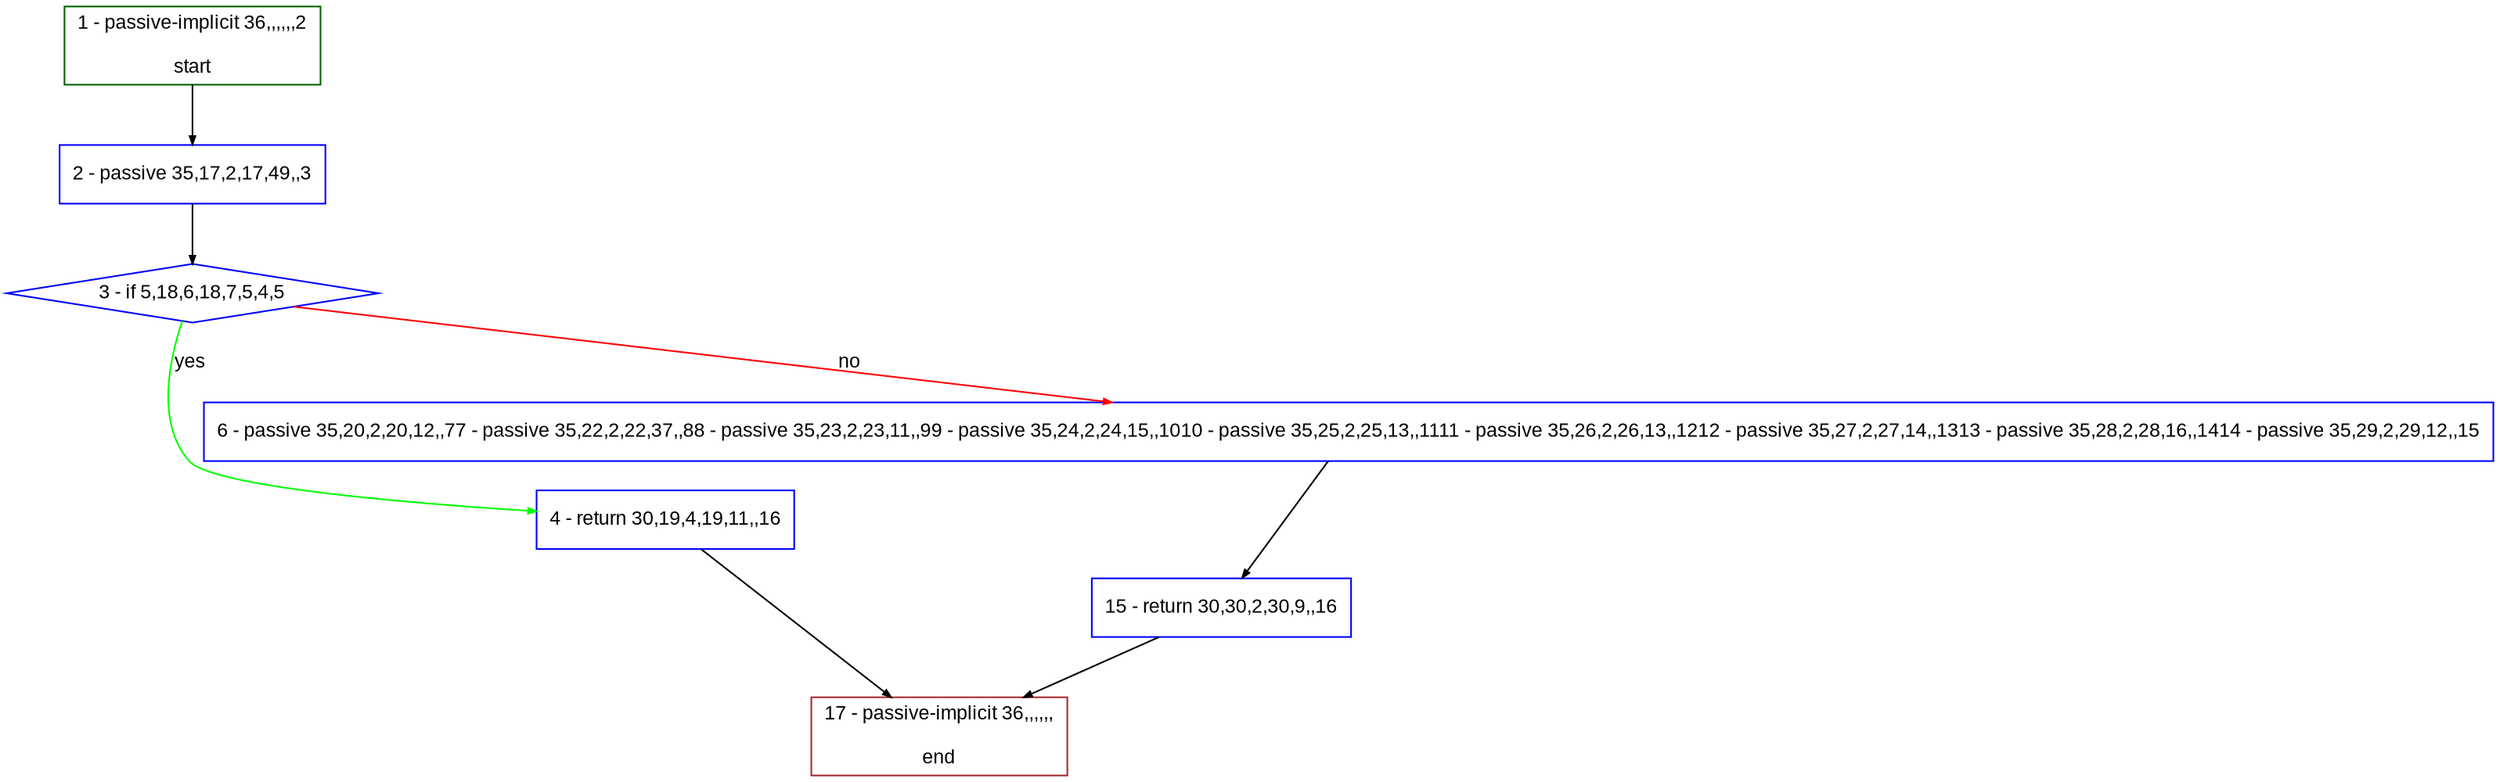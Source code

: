 digraph "" {
  graph [bgcolor="white", fillcolor="#FFFFCC", pack="true", packmode="clust", fontname="Arial", label="", fontsize="12", compound="true", style="rounded,filled"];
  node [node_initialized="no", fillcolor="white", fontname="Arial", label="", color="grey", fontsize="12", fixedsize="false", compound="true", shape="rectangle", style="filled"];
  edge [arrowtail="none", lhead="", fontcolor="black", fontname="Arial", label="", color="black", fontsize="12", arrowhead="normal", arrowsize="0.5", compound="true", ltail="", dir="forward"];
  __N1 [fillcolor="#ffffff", label="2 - passive 35,17,2,17,49,,3", color="#0000ff", shape="box", style="filled"];
  __N2 [fillcolor="#ffffff", label="1 - passive-implicit 36,,,,,,2\n\nstart", color="#006400", shape="box", style="filled"];
  __N3 [fillcolor="#ffffff", label="3 - if 5,18,6,18,7,5,4,5", color="#0000ff", shape="diamond", style="filled"];
  __N4 [fillcolor="#ffffff", label="4 - return 30,19,4,19,11,,16", color="#0000ff", shape="box", style="filled"];
  __N5 [fillcolor="#ffffff", label="6 - passive 35,20,2,20,12,,77 - passive 35,22,2,22,37,,88 - passive 35,23,2,23,11,,99 - passive 35,24,2,24,15,,1010 - passive 35,25,2,25,13,,1111 - passive 35,26,2,26,13,,1212 - passive 35,27,2,27,14,,1313 - passive 35,28,2,28,16,,1414 - passive 35,29,2,29,12,,15", color="#0000ff", shape="box", style="filled"];
  __N6 [fillcolor="#ffffff", label="17 - passive-implicit 36,,,,,,\n\nend", color="#a52a2a", shape="box", style="filled"];
  __N7 [fillcolor="#ffffff", label="15 - return 30,30,2,30,9,,16", color="#0000ff", shape="box", style="filled"];
  __N2 -> __N1 [arrowtail="none", color="#000000", label="", arrowhead="normal", dir="forward"];
  __N1 -> __N3 [arrowtail="none", color="#000000", label="", arrowhead="normal", dir="forward"];
  __N3 -> __N4 [arrowtail="none", color="#00ff00", label="yes", arrowhead="normal", dir="forward"];
  __N3 -> __N5 [arrowtail="none", color="#ff0000", label="no", arrowhead="normal", dir="forward"];
  __N4 -> __N6 [arrowtail="none", color="#000000", label="", arrowhead="normal", dir="forward"];
  __N5 -> __N7 [arrowtail="none", color="#000000", label="", arrowhead="normal", dir="forward"];
  __N7 -> __N6 [arrowtail="none", color="#000000", label="", arrowhead="normal", dir="forward"];
}
